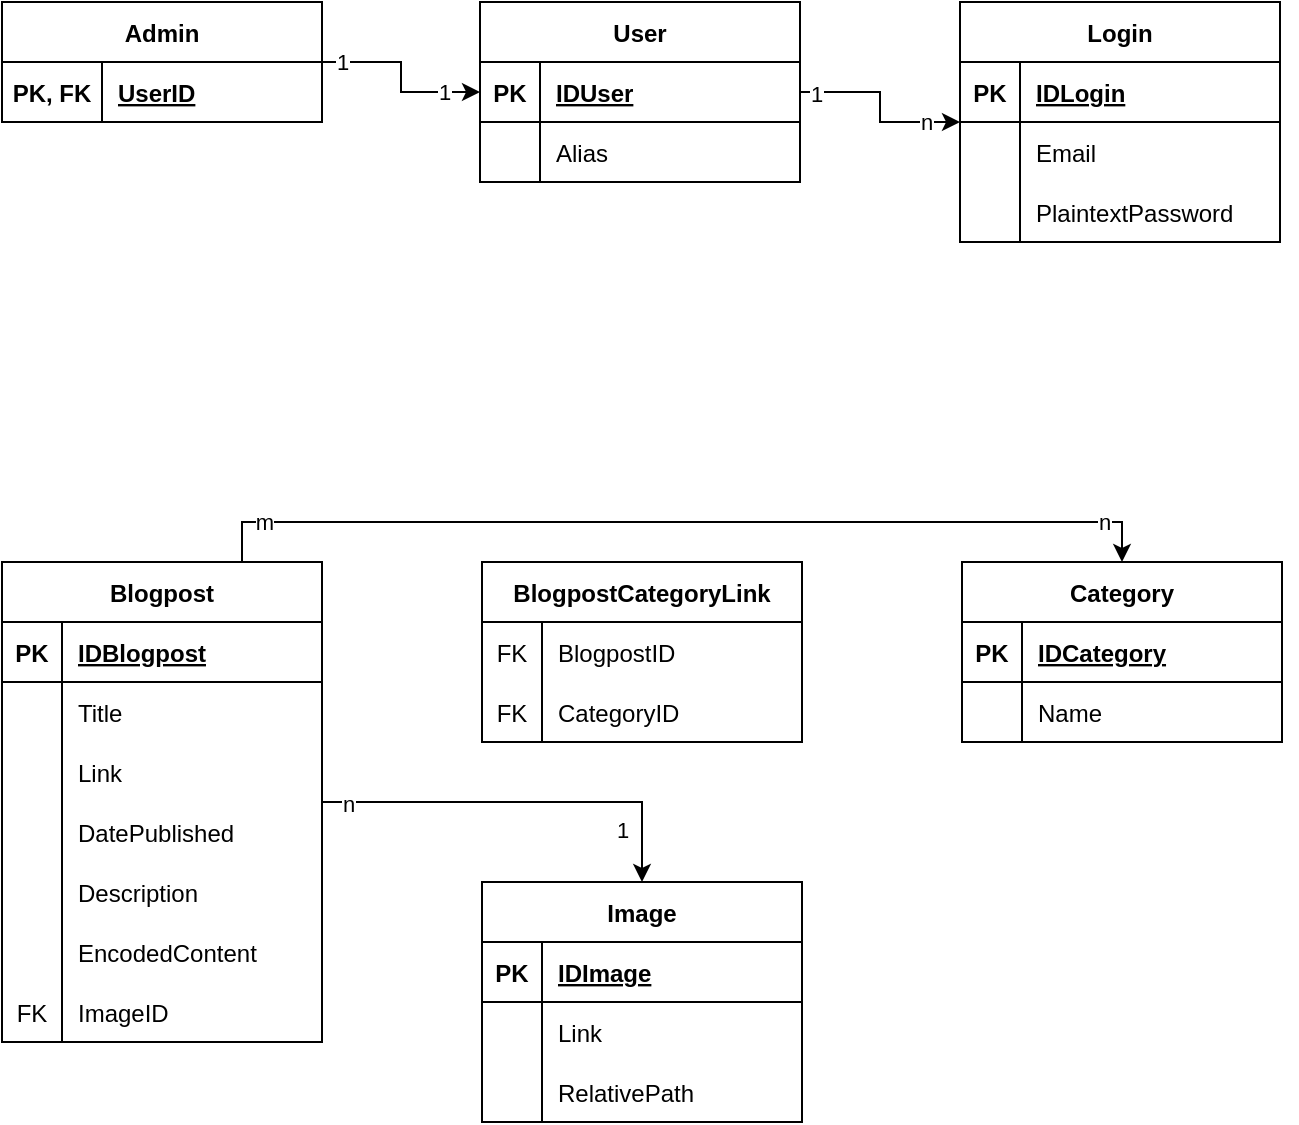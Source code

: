<mxfile version="20.8.16" type="device"><diagram name="Page-1" id="rkWctAtGyA-BczBtxdBE"><mxGraphModel dx="1182" dy="690" grid="1" gridSize="10" guides="1" tooltips="1" connect="1" arrows="1" fold="1" page="1" pageScale="1" pageWidth="827" pageHeight="1169" math="0" shadow="0"><root><mxCell id="0"/><mxCell id="1" parent="0"/><mxCell id="rwZAIBgYV59ZlRCjLPrW-91" style="edgeStyle=orthogonalEdgeStyle;rounded=0;orthogonalLoop=1;jettySize=auto;html=1;entryX=0.5;entryY=0;entryDx=0;entryDy=0;startArrow=none;startFill=0;" parent="1" source="rwZAIBgYV59ZlRCjLPrW-21" target="rwZAIBgYV59ZlRCjLPrW-41" edge="1"><mxGeometry relative="1" as="geometry"><Array as="points"><mxPoint x="240" y="340"/><mxPoint x="680" y="340"/></Array></mxGeometry></mxCell><mxCell id="rwZAIBgYV59ZlRCjLPrW-92" value="m" style="edgeLabel;html=1;align=center;verticalAlign=middle;resizable=0;points=[];" parent="rwZAIBgYV59ZlRCjLPrW-91" vertex="1" connectable="0"><mxGeometry x="-0.844" y="3" relative="1" as="geometry"><mxPoint x="-7" y="3" as="offset"/></mxGeometry></mxCell><mxCell id="rwZAIBgYV59ZlRCjLPrW-93" value="n" style="edgeLabel;html=1;align=center;verticalAlign=middle;resizable=0;points=[];" parent="rwZAIBgYV59ZlRCjLPrW-91" vertex="1" connectable="0"><mxGeometry x="0.844" relative="1" as="geometry"><mxPoint x="8" as="offset"/></mxGeometry></mxCell><mxCell id="rwZAIBgYV59ZlRCjLPrW-100" style="edgeStyle=orthogonalEdgeStyle;rounded=0;orthogonalLoop=1;jettySize=auto;html=1;entryX=0.5;entryY=0;entryDx=0;entryDy=0;startArrow=none;startFill=0;" parent="1" source="rwZAIBgYV59ZlRCjLPrW-21" target="rwZAIBgYV59ZlRCjLPrW-73" edge="1"><mxGeometry relative="1" as="geometry"/></mxCell><mxCell id="rwZAIBgYV59ZlRCjLPrW-101" value="n" style="edgeLabel;html=1;align=center;verticalAlign=middle;resizable=0;points=[];" parent="rwZAIBgYV59ZlRCjLPrW-100" vertex="1" connectable="0"><mxGeometry x="-0.874" y="-1" relative="1" as="geometry"><mxPoint as="offset"/></mxGeometry></mxCell><mxCell id="rwZAIBgYV59ZlRCjLPrW-102" value="1" style="edgeLabel;html=1;align=center;verticalAlign=middle;resizable=0;points=[];" parent="rwZAIBgYV59ZlRCjLPrW-100" vertex="1" connectable="0"><mxGeometry x="0.739" y="1" relative="1" as="geometry"><mxPoint x="-11" as="offset"/></mxGeometry></mxCell><mxCell id="rwZAIBgYV59ZlRCjLPrW-21" value="Blogpost" style="shape=table;startSize=30;container=1;collapsible=1;childLayout=tableLayout;fixedRows=1;rowLines=0;fontStyle=1;align=center;resizeLast=1;" parent="1" vertex="1"><mxGeometry x="120" y="360" width="160" height="240" as="geometry"/></mxCell><mxCell id="rwZAIBgYV59ZlRCjLPrW-22" value="" style="shape=tableRow;horizontal=0;startSize=0;swimlaneHead=0;swimlaneBody=0;fillColor=none;collapsible=0;dropTarget=0;points=[[0,0.5],[1,0.5]];portConstraint=eastwest;top=0;left=0;right=0;bottom=1;" parent="rwZAIBgYV59ZlRCjLPrW-21" vertex="1"><mxGeometry y="30" width="160" height="30" as="geometry"/></mxCell><mxCell id="rwZAIBgYV59ZlRCjLPrW-23" value="PK" style="shape=partialRectangle;connectable=0;fillColor=none;top=0;left=0;bottom=0;right=0;fontStyle=1;overflow=hidden;" parent="rwZAIBgYV59ZlRCjLPrW-22" vertex="1"><mxGeometry width="30" height="30" as="geometry"><mxRectangle width="30" height="30" as="alternateBounds"/></mxGeometry></mxCell><mxCell id="rwZAIBgYV59ZlRCjLPrW-24" value="IDBlogpost" style="shape=partialRectangle;connectable=0;fillColor=none;top=0;left=0;bottom=0;right=0;align=left;spacingLeft=6;fontStyle=5;overflow=hidden;" parent="rwZAIBgYV59ZlRCjLPrW-22" vertex="1"><mxGeometry x="30" width="130" height="30" as="geometry"><mxRectangle width="130" height="30" as="alternateBounds"/></mxGeometry></mxCell><mxCell id="rwZAIBgYV59ZlRCjLPrW-28" value="" style="shape=tableRow;horizontal=0;startSize=0;swimlaneHead=0;swimlaneBody=0;fillColor=none;collapsible=0;dropTarget=0;points=[[0,0.5],[1,0.5]];portConstraint=eastwest;top=0;left=0;right=0;bottom=0;" parent="rwZAIBgYV59ZlRCjLPrW-21" vertex="1"><mxGeometry y="60" width="160" height="30" as="geometry"/></mxCell><mxCell id="rwZAIBgYV59ZlRCjLPrW-29" value="" style="shape=partialRectangle;connectable=0;fillColor=none;top=0;left=0;bottom=0;right=0;editable=1;overflow=hidden;" parent="rwZAIBgYV59ZlRCjLPrW-28" vertex="1"><mxGeometry width="30" height="30" as="geometry"><mxRectangle width="30" height="30" as="alternateBounds"/></mxGeometry></mxCell><mxCell id="rwZAIBgYV59ZlRCjLPrW-30" value="Title" style="shape=partialRectangle;connectable=0;fillColor=none;top=0;left=0;bottom=0;right=0;align=left;spacingLeft=6;overflow=hidden;" parent="rwZAIBgYV59ZlRCjLPrW-28" vertex="1"><mxGeometry x="30" width="130" height="30" as="geometry"><mxRectangle width="130" height="30" as="alternateBounds"/></mxGeometry></mxCell><mxCell id="rwZAIBgYV59ZlRCjLPrW-31" value="" style="shape=tableRow;horizontal=0;startSize=0;swimlaneHead=0;swimlaneBody=0;fillColor=none;collapsible=0;dropTarget=0;points=[[0,0.5],[1,0.5]];portConstraint=eastwest;top=0;left=0;right=0;bottom=0;" parent="rwZAIBgYV59ZlRCjLPrW-21" vertex="1"><mxGeometry y="90" width="160" height="30" as="geometry"/></mxCell><mxCell id="rwZAIBgYV59ZlRCjLPrW-32" value="" style="shape=partialRectangle;connectable=0;fillColor=none;top=0;left=0;bottom=0;right=0;editable=1;overflow=hidden;" parent="rwZAIBgYV59ZlRCjLPrW-31" vertex="1"><mxGeometry width="30" height="30" as="geometry"><mxRectangle width="30" height="30" as="alternateBounds"/></mxGeometry></mxCell><mxCell id="rwZAIBgYV59ZlRCjLPrW-33" value="Link" style="shape=partialRectangle;connectable=0;fillColor=none;top=0;left=0;bottom=0;right=0;align=left;spacingLeft=6;overflow=hidden;" parent="rwZAIBgYV59ZlRCjLPrW-31" vertex="1"><mxGeometry x="30" width="130" height="30" as="geometry"><mxRectangle width="130" height="30" as="alternateBounds"/></mxGeometry></mxCell><mxCell id="rwZAIBgYV59ZlRCjLPrW-25" value="" style="shape=tableRow;horizontal=0;startSize=0;swimlaneHead=0;swimlaneBody=0;fillColor=none;collapsible=0;dropTarget=0;points=[[0,0.5],[1,0.5]];portConstraint=eastwest;top=0;left=0;right=0;bottom=0;" parent="rwZAIBgYV59ZlRCjLPrW-21" vertex="1"><mxGeometry y="120" width="160" height="30" as="geometry"/></mxCell><mxCell id="rwZAIBgYV59ZlRCjLPrW-26" value="" style="shape=partialRectangle;connectable=0;fillColor=none;top=0;left=0;bottom=0;right=0;editable=1;overflow=hidden;" parent="rwZAIBgYV59ZlRCjLPrW-25" vertex="1"><mxGeometry width="30" height="30" as="geometry"><mxRectangle width="30" height="30" as="alternateBounds"/></mxGeometry></mxCell><mxCell id="rwZAIBgYV59ZlRCjLPrW-27" value="DatePublished" style="shape=partialRectangle;connectable=0;fillColor=none;top=0;left=0;bottom=0;right=0;align=left;spacingLeft=6;overflow=hidden;" parent="rwZAIBgYV59ZlRCjLPrW-25" vertex="1"><mxGeometry x="30" width="130" height="30" as="geometry"><mxRectangle width="130" height="30" as="alternateBounds"/></mxGeometry></mxCell><mxCell id="rwZAIBgYV59ZlRCjLPrW-35" value="" style="shape=tableRow;horizontal=0;startSize=0;swimlaneHead=0;swimlaneBody=0;fillColor=none;collapsible=0;dropTarget=0;points=[[0,0.5],[1,0.5]];portConstraint=eastwest;top=0;left=0;right=0;bottom=0;" parent="rwZAIBgYV59ZlRCjLPrW-21" vertex="1"><mxGeometry y="150" width="160" height="30" as="geometry"/></mxCell><mxCell id="rwZAIBgYV59ZlRCjLPrW-36" value="" style="shape=partialRectangle;connectable=0;fillColor=none;top=0;left=0;bottom=0;right=0;editable=1;overflow=hidden;" parent="rwZAIBgYV59ZlRCjLPrW-35" vertex="1"><mxGeometry width="30" height="30" as="geometry"><mxRectangle width="30" height="30" as="alternateBounds"/></mxGeometry></mxCell><mxCell id="rwZAIBgYV59ZlRCjLPrW-37" value="Description" style="shape=partialRectangle;connectable=0;fillColor=none;top=0;left=0;bottom=0;right=0;align=left;spacingLeft=6;overflow=hidden;" parent="rwZAIBgYV59ZlRCjLPrW-35" vertex="1"><mxGeometry x="30" width="130" height="30" as="geometry"><mxRectangle width="130" height="30" as="alternateBounds"/></mxGeometry></mxCell><mxCell id="rwZAIBgYV59ZlRCjLPrW-38" value="" style="shape=tableRow;horizontal=0;startSize=0;swimlaneHead=0;swimlaneBody=0;fillColor=none;collapsible=0;dropTarget=0;points=[[0,0.5],[1,0.5]];portConstraint=eastwest;top=0;left=0;right=0;bottom=0;" parent="rwZAIBgYV59ZlRCjLPrW-21" vertex="1"><mxGeometry y="180" width="160" height="30" as="geometry"/></mxCell><mxCell id="rwZAIBgYV59ZlRCjLPrW-39" value="" style="shape=partialRectangle;connectable=0;fillColor=none;top=0;left=0;bottom=0;right=0;editable=1;overflow=hidden;" parent="rwZAIBgYV59ZlRCjLPrW-38" vertex="1"><mxGeometry width="30" height="30" as="geometry"><mxRectangle width="30" height="30" as="alternateBounds"/></mxGeometry></mxCell><mxCell id="rwZAIBgYV59ZlRCjLPrW-40" value="EncodedContent" style="shape=partialRectangle;connectable=0;fillColor=none;top=0;left=0;bottom=0;right=0;align=left;spacingLeft=6;overflow=hidden;" parent="rwZAIBgYV59ZlRCjLPrW-38" vertex="1"><mxGeometry x="30" width="130" height="30" as="geometry"><mxRectangle width="130" height="30" as="alternateBounds"/></mxGeometry></mxCell><mxCell id="ZjbkfLtOdLKky6cV1Gtb-37" value="" style="shape=tableRow;horizontal=0;startSize=0;swimlaneHead=0;swimlaneBody=0;fillColor=none;collapsible=0;dropTarget=0;points=[[0,0.5],[1,0.5]];portConstraint=eastwest;top=0;left=0;right=0;bottom=0;" vertex="1" parent="rwZAIBgYV59ZlRCjLPrW-21"><mxGeometry y="210" width="160" height="30" as="geometry"/></mxCell><mxCell id="ZjbkfLtOdLKky6cV1Gtb-38" value="FK" style="shape=partialRectangle;connectable=0;fillColor=none;top=0;left=0;bottom=0;right=0;editable=1;overflow=hidden;" vertex="1" parent="ZjbkfLtOdLKky6cV1Gtb-37"><mxGeometry width="30" height="30" as="geometry"><mxRectangle width="30" height="30" as="alternateBounds"/></mxGeometry></mxCell><mxCell id="ZjbkfLtOdLKky6cV1Gtb-39" value="ImageID" style="shape=partialRectangle;connectable=0;fillColor=none;top=0;left=0;bottom=0;right=0;align=left;spacingLeft=6;overflow=hidden;" vertex="1" parent="ZjbkfLtOdLKky6cV1Gtb-37"><mxGeometry x="30" width="130" height="30" as="geometry"><mxRectangle width="130" height="30" as="alternateBounds"/></mxGeometry></mxCell><mxCell id="rwZAIBgYV59ZlRCjLPrW-41" value="Category" style="shape=table;startSize=30;container=1;collapsible=1;childLayout=tableLayout;fixedRows=1;rowLines=0;fontStyle=1;align=center;resizeLast=1;" parent="1" vertex="1"><mxGeometry x="600" y="360" width="160" height="90" as="geometry"/></mxCell><mxCell id="rwZAIBgYV59ZlRCjLPrW-42" value="" style="shape=tableRow;horizontal=0;startSize=0;swimlaneHead=0;swimlaneBody=0;fillColor=none;collapsible=0;dropTarget=0;points=[[0,0.5],[1,0.5]];portConstraint=eastwest;top=0;left=0;right=0;bottom=1;" parent="rwZAIBgYV59ZlRCjLPrW-41" vertex="1"><mxGeometry y="30" width="160" height="30" as="geometry"/></mxCell><mxCell id="rwZAIBgYV59ZlRCjLPrW-43" value="PK" style="shape=partialRectangle;connectable=0;fillColor=none;top=0;left=0;bottom=0;right=0;fontStyle=1;overflow=hidden;" parent="rwZAIBgYV59ZlRCjLPrW-42" vertex="1"><mxGeometry width="30" height="30" as="geometry"><mxRectangle width="30" height="30" as="alternateBounds"/></mxGeometry></mxCell><mxCell id="rwZAIBgYV59ZlRCjLPrW-44" value="IDCategory" style="shape=partialRectangle;connectable=0;fillColor=none;top=0;left=0;bottom=0;right=0;align=left;spacingLeft=6;fontStyle=5;overflow=hidden;" parent="rwZAIBgYV59ZlRCjLPrW-42" vertex="1"><mxGeometry x="30" width="130" height="30" as="geometry"><mxRectangle width="130" height="30" as="alternateBounds"/></mxGeometry></mxCell><mxCell id="rwZAIBgYV59ZlRCjLPrW-45" value="" style="shape=tableRow;horizontal=0;startSize=0;swimlaneHead=0;swimlaneBody=0;fillColor=none;collapsible=0;dropTarget=0;points=[[0,0.5],[1,0.5]];portConstraint=eastwest;top=0;left=0;right=0;bottom=0;" parent="rwZAIBgYV59ZlRCjLPrW-41" vertex="1"><mxGeometry y="60" width="160" height="30" as="geometry"/></mxCell><mxCell id="rwZAIBgYV59ZlRCjLPrW-46" value="" style="shape=partialRectangle;connectable=0;fillColor=none;top=0;left=0;bottom=0;right=0;editable=1;overflow=hidden;" parent="rwZAIBgYV59ZlRCjLPrW-45" vertex="1"><mxGeometry width="30" height="30" as="geometry"><mxRectangle width="30" height="30" as="alternateBounds"/></mxGeometry></mxCell><mxCell id="rwZAIBgYV59ZlRCjLPrW-47" value="Name" style="shape=partialRectangle;connectable=0;fillColor=none;top=0;left=0;bottom=0;right=0;align=left;spacingLeft=6;overflow=hidden;" parent="rwZAIBgYV59ZlRCjLPrW-45" vertex="1"><mxGeometry x="30" width="130" height="30" as="geometry"><mxRectangle width="130" height="30" as="alternateBounds"/></mxGeometry></mxCell><mxCell id="rwZAIBgYV59ZlRCjLPrW-60" value="BlogpostCategoryLink" style="shape=table;startSize=30;container=1;collapsible=1;childLayout=tableLayout;fixedRows=1;rowLines=0;fontStyle=1;align=center;resizeLast=1;" parent="1" vertex="1"><mxGeometry x="360" y="360" width="160" height="90" as="geometry"/></mxCell><mxCell id="rwZAIBgYV59ZlRCjLPrW-64" value="" style="shape=tableRow;horizontal=0;startSize=0;swimlaneHead=0;swimlaneBody=0;fillColor=none;collapsible=0;dropTarget=0;points=[[0,0.5],[1,0.5]];portConstraint=eastwest;top=0;left=0;right=0;bottom=0;" parent="rwZAIBgYV59ZlRCjLPrW-60" vertex="1"><mxGeometry y="30" width="160" height="30" as="geometry"/></mxCell><mxCell id="rwZAIBgYV59ZlRCjLPrW-65" value="FK" style="shape=partialRectangle;connectable=0;fillColor=none;top=0;left=0;bottom=0;right=0;editable=1;overflow=hidden;" parent="rwZAIBgYV59ZlRCjLPrW-64" vertex="1"><mxGeometry width="30" height="30" as="geometry"><mxRectangle width="30" height="30" as="alternateBounds"/></mxGeometry></mxCell><mxCell id="rwZAIBgYV59ZlRCjLPrW-66" value="BlogpostID" style="shape=partialRectangle;connectable=0;fillColor=none;top=0;left=0;bottom=0;right=0;align=left;spacingLeft=6;overflow=hidden;" parent="rwZAIBgYV59ZlRCjLPrW-64" vertex="1"><mxGeometry x="30" width="130" height="30" as="geometry"><mxRectangle width="130" height="30" as="alternateBounds"/></mxGeometry></mxCell><mxCell id="rwZAIBgYV59ZlRCjLPrW-67" value="" style="shape=tableRow;horizontal=0;startSize=0;swimlaneHead=0;swimlaneBody=0;fillColor=none;collapsible=0;dropTarget=0;points=[[0,0.5],[1,0.5]];portConstraint=eastwest;top=0;left=0;right=0;bottom=0;" parent="rwZAIBgYV59ZlRCjLPrW-60" vertex="1"><mxGeometry y="60" width="160" height="30" as="geometry"/></mxCell><mxCell id="rwZAIBgYV59ZlRCjLPrW-68" value="FK" style="shape=partialRectangle;connectable=0;fillColor=none;top=0;left=0;bottom=0;right=0;editable=1;overflow=hidden;" parent="rwZAIBgYV59ZlRCjLPrW-67" vertex="1"><mxGeometry width="30" height="30" as="geometry"><mxRectangle width="30" height="30" as="alternateBounds"/></mxGeometry></mxCell><mxCell id="rwZAIBgYV59ZlRCjLPrW-69" value="CategoryID" style="shape=partialRectangle;connectable=0;fillColor=none;top=0;left=0;bottom=0;right=0;align=left;spacingLeft=6;overflow=hidden;" parent="rwZAIBgYV59ZlRCjLPrW-67" vertex="1"><mxGeometry x="30" width="130" height="30" as="geometry"><mxRectangle width="130" height="30" as="alternateBounds"/></mxGeometry></mxCell><mxCell id="rwZAIBgYV59ZlRCjLPrW-73" value="Image" style="shape=table;startSize=30;container=1;collapsible=1;childLayout=tableLayout;fixedRows=1;rowLines=0;fontStyle=1;align=center;resizeLast=1;" parent="1" vertex="1"><mxGeometry x="360" y="520" width="160" height="120" as="geometry"/></mxCell><mxCell id="rwZAIBgYV59ZlRCjLPrW-74" value="" style="shape=tableRow;horizontal=0;startSize=0;swimlaneHead=0;swimlaneBody=0;fillColor=none;collapsible=0;dropTarget=0;points=[[0,0.5],[1,0.5]];portConstraint=eastwest;top=0;left=0;right=0;bottom=1;" parent="rwZAIBgYV59ZlRCjLPrW-73" vertex="1"><mxGeometry y="30" width="160" height="30" as="geometry"/></mxCell><mxCell id="rwZAIBgYV59ZlRCjLPrW-75" value="PK" style="shape=partialRectangle;connectable=0;fillColor=none;top=0;left=0;bottom=0;right=0;fontStyle=1;overflow=hidden;" parent="rwZAIBgYV59ZlRCjLPrW-74" vertex="1"><mxGeometry width="30" height="30" as="geometry"><mxRectangle width="30" height="30" as="alternateBounds"/></mxGeometry></mxCell><mxCell id="rwZAIBgYV59ZlRCjLPrW-76" value="IDImage" style="shape=partialRectangle;connectable=0;fillColor=none;top=0;left=0;bottom=0;right=0;align=left;spacingLeft=6;fontStyle=5;overflow=hidden;" parent="rwZAIBgYV59ZlRCjLPrW-74" vertex="1"><mxGeometry x="30" width="130" height="30" as="geometry"><mxRectangle width="130" height="30" as="alternateBounds"/></mxGeometry></mxCell><mxCell id="rwZAIBgYV59ZlRCjLPrW-103" value="" style="shape=tableRow;horizontal=0;startSize=0;swimlaneHead=0;swimlaneBody=0;fillColor=none;collapsible=0;dropTarget=0;points=[[0,0.5],[1,0.5]];portConstraint=eastwest;top=0;left=0;right=0;bottom=0;" parent="rwZAIBgYV59ZlRCjLPrW-73" vertex="1"><mxGeometry y="60" width="160" height="30" as="geometry"/></mxCell><mxCell id="rwZAIBgYV59ZlRCjLPrW-104" value="" style="shape=partialRectangle;connectable=0;fillColor=none;top=0;left=0;bottom=0;right=0;editable=1;overflow=hidden;" parent="rwZAIBgYV59ZlRCjLPrW-103" vertex="1"><mxGeometry width="30" height="30" as="geometry"><mxRectangle width="30" height="30" as="alternateBounds"/></mxGeometry></mxCell><mxCell id="rwZAIBgYV59ZlRCjLPrW-105" value="Link" style="shape=partialRectangle;connectable=0;fillColor=none;top=0;left=0;bottom=0;right=0;align=left;spacingLeft=6;overflow=hidden;" parent="rwZAIBgYV59ZlRCjLPrW-103" vertex="1"><mxGeometry x="30" width="130" height="30" as="geometry"><mxRectangle width="130" height="30" as="alternateBounds"/></mxGeometry></mxCell><mxCell id="rwZAIBgYV59ZlRCjLPrW-77" value="" style="shape=tableRow;horizontal=0;startSize=0;swimlaneHead=0;swimlaneBody=0;fillColor=none;collapsible=0;dropTarget=0;points=[[0,0.5],[1,0.5]];portConstraint=eastwest;top=0;left=0;right=0;bottom=0;" parent="rwZAIBgYV59ZlRCjLPrW-73" vertex="1"><mxGeometry y="90" width="160" height="30" as="geometry"/></mxCell><mxCell id="rwZAIBgYV59ZlRCjLPrW-78" value="" style="shape=partialRectangle;connectable=0;fillColor=none;top=0;left=0;bottom=0;right=0;editable=1;overflow=hidden;" parent="rwZAIBgYV59ZlRCjLPrW-77" vertex="1"><mxGeometry width="30" height="30" as="geometry"><mxRectangle width="30" height="30" as="alternateBounds"/></mxGeometry></mxCell><mxCell id="rwZAIBgYV59ZlRCjLPrW-79" value="RelativePath" style="shape=partialRectangle;connectable=0;fillColor=none;top=0;left=0;bottom=0;right=0;align=left;spacingLeft=6;overflow=hidden;" parent="rwZAIBgYV59ZlRCjLPrW-77" vertex="1"><mxGeometry x="30" width="130" height="30" as="geometry"><mxRectangle width="130" height="30" as="alternateBounds"/></mxGeometry></mxCell><mxCell id="ZjbkfLtOdLKky6cV1Gtb-23" style="edgeStyle=orthogonalEdgeStyle;rounded=0;orthogonalLoop=1;jettySize=auto;html=1;" edge="1" parent="1" source="ZjbkfLtOdLKky6cV1Gtb-1" target="ZjbkfLtOdLKky6cV1Gtb-9"><mxGeometry relative="1" as="geometry"/></mxCell><mxCell id="ZjbkfLtOdLKky6cV1Gtb-24" value="1" style="edgeLabel;html=1;align=center;verticalAlign=middle;resizable=0;points=[];" vertex="1" connectable="0" parent="ZjbkfLtOdLKky6cV1Gtb-23"><mxGeometry x="-0.829" y="-1" relative="1" as="geometry"><mxPoint as="offset"/></mxGeometry></mxCell><mxCell id="ZjbkfLtOdLKky6cV1Gtb-25" value="n" style="edgeLabel;html=1;align=center;verticalAlign=middle;resizable=0;points=[];" vertex="1" connectable="0" parent="ZjbkfLtOdLKky6cV1Gtb-23"><mxGeometry x="0.822" relative="1" as="geometry"><mxPoint x="-9" as="offset"/></mxGeometry></mxCell><mxCell id="ZjbkfLtOdLKky6cV1Gtb-1" value="User" style="shape=table;startSize=30;container=1;collapsible=1;childLayout=tableLayout;fixedRows=1;rowLines=0;fontStyle=1;align=center;resizeLast=1;" vertex="1" parent="1"><mxGeometry x="359" y="80" width="160" height="90" as="geometry"/></mxCell><mxCell id="ZjbkfLtOdLKky6cV1Gtb-2" value="" style="shape=tableRow;horizontal=0;startSize=0;swimlaneHead=0;swimlaneBody=0;fillColor=none;collapsible=0;dropTarget=0;points=[[0,0.5],[1,0.5]];portConstraint=eastwest;top=0;left=0;right=0;bottom=1;" vertex="1" parent="ZjbkfLtOdLKky6cV1Gtb-1"><mxGeometry y="30" width="160" height="30" as="geometry"/></mxCell><mxCell id="ZjbkfLtOdLKky6cV1Gtb-3" value="PK" style="shape=partialRectangle;connectable=0;fillColor=none;top=0;left=0;bottom=0;right=0;fontStyle=1;overflow=hidden;" vertex="1" parent="ZjbkfLtOdLKky6cV1Gtb-2"><mxGeometry width="30" height="30" as="geometry"><mxRectangle width="30" height="30" as="alternateBounds"/></mxGeometry></mxCell><mxCell id="ZjbkfLtOdLKky6cV1Gtb-4" value="IDUser" style="shape=partialRectangle;connectable=0;fillColor=none;top=0;left=0;bottom=0;right=0;align=left;spacingLeft=6;fontStyle=5;overflow=hidden;" vertex="1" parent="ZjbkfLtOdLKky6cV1Gtb-2"><mxGeometry x="30" width="130" height="30" as="geometry"><mxRectangle width="130" height="30" as="alternateBounds"/></mxGeometry></mxCell><mxCell id="ZjbkfLtOdLKky6cV1Gtb-5" value="" style="shape=tableRow;horizontal=0;startSize=0;swimlaneHead=0;swimlaneBody=0;fillColor=none;collapsible=0;dropTarget=0;points=[[0,0.5],[1,0.5]];portConstraint=eastwest;top=0;left=0;right=0;bottom=0;" vertex="1" parent="ZjbkfLtOdLKky6cV1Gtb-1"><mxGeometry y="60" width="160" height="30" as="geometry"/></mxCell><mxCell id="ZjbkfLtOdLKky6cV1Gtb-6" value="" style="shape=partialRectangle;connectable=0;fillColor=none;top=0;left=0;bottom=0;right=0;editable=1;overflow=hidden;" vertex="1" parent="ZjbkfLtOdLKky6cV1Gtb-5"><mxGeometry width="30" height="30" as="geometry"><mxRectangle width="30" height="30" as="alternateBounds"/></mxGeometry></mxCell><mxCell id="ZjbkfLtOdLKky6cV1Gtb-7" value="Alias" style="shape=partialRectangle;connectable=0;fillColor=none;top=0;left=0;bottom=0;right=0;align=left;spacingLeft=6;overflow=hidden;" vertex="1" parent="ZjbkfLtOdLKky6cV1Gtb-5"><mxGeometry x="30" width="130" height="30" as="geometry"><mxRectangle width="130" height="30" as="alternateBounds"/></mxGeometry></mxCell><mxCell id="ZjbkfLtOdLKky6cV1Gtb-8" style="edgeStyle=orthogonalEdgeStyle;rounded=0;orthogonalLoop=1;jettySize=auto;html=1;exitX=1;exitY=0.5;exitDx=0;exitDy=0;" edge="1" parent="ZjbkfLtOdLKky6cV1Gtb-1" source="ZjbkfLtOdLKky6cV1Gtb-2" target="ZjbkfLtOdLKky6cV1Gtb-2"><mxGeometry relative="1" as="geometry"/></mxCell><mxCell id="ZjbkfLtOdLKky6cV1Gtb-9" value="Login" style="shape=table;startSize=30;container=1;collapsible=1;childLayout=tableLayout;fixedRows=1;rowLines=0;fontStyle=1;align=center;resizeLast=1;" vertex="1" parent="1"><mxGeometry x="599" y="80" width="160" height="120" as="geometry"/></mxCell><mxCell id="ZjbkfLtOdLKky6cV1Gtb-10" value="" style="shape=tableRow;horizontal=0;startSize=0;swimlaneHead=0;swimlaneBody=0;fillColor=none;collapsible=0;dropTarget=0;points=[[0,0.5],[1,0.5]];portConstraint=eastwest;top=0;left=0;right=0;bottom=1;" vertex="1" parent="ZjbkfLtOdLKky6cV1Gtb-9"><mxGeometry y="30" width="160" height="30" as="geometry"/></mxCell><mxCell id="ZjbkfLtOdLKky6cV1Gtb-11" value="PK" style="shape=partialRectangle;connectable=0;fillColor=none;top=0;left=0;bottom=0;right=0;fontStyle=1;overflow=hidden;" vertex="1" parent="ZjbkfLtOdLKky6cV1Gtb-10"><mxGeometry width="30" height="30" as="geometry"><mxRectangle width="30" height="30" as="alternateBounds"/></mxGeometry></mxCell><mxCell id="ZjbkfLtOdLKky6cV1Gtb-12" value="IDLogin" style="shape=partialRectangle;connectable=0;fillColor=none;top=0;left=0;bottom=0;right=0;align=left;spacingLeft=6;fontStyle=5;overflow=hidden;" vertex="1" parent="ZjbkfLtOdLKky6cV1Gtb-10"><mxGeometry x="30" width="130" height="30" as="geometry"><mxRectangle width="130" height="30" as="alternateBounds"/></mxGeometry></mxCell><mxCell id="ZjbkfLtOdLKky6cV1Gtb-13" value="" style="shape=tableRow;horizontal=0;startSize=0;swimlaneHead=0;swimlaneBody=0;fillColor=none;collapsible=0;dropTarget=0;points=[[0,0.5],[1,0.5]];portConstraint=eastwest;top=0;left=0;right=0;bottom=0;" vertex="1" parent="ZjbkfLtOdLKky6cV1Gtb-9"><mxGeometry y="60" width="160" height="30" as="geometry"/></mxCell><mxCell id="ZjbkfLtOdLKky6cV1Gtb-14" value="" style="shape=partialRectangle;connectable=0;fillColor=none;top=0;left=0;bottom=0;right=0;editable=1;overflow=hidden;" vertex="1" parent="ZjbkfLtOdLKky6cV1Gtb-13"><mxGeometry width="30" height="30" as="geometry"><mxRectangle width="30" height="30" as="alternateBounds"/></mxGeometry></mxCell><mxCell id="ZjbkfLtOdLKky6cV1Gtb-15" value="Email" style="shape=partialRectangle;connectable=0;fillColor=none;top=0;left=0;bottom=0;right=0;align=left;spacingLeft=6;overflow=hidden;" vertex="1" parent="ZjbkfLtOdLKky6cV1Gtb-13"><mxGeometry x="30" width="130" height="30" as="geometry"><mxRectangle width="130" height="30" as="alternateBounds"/></mxGeometry></mxCell><mxCell id="ZjbkfLtOdLKky6cV1Gtb-16" style="edgeStyle=orthogonalEdgeStyle;rounded=0;orthogonalLoop=1;jettySize=auto;html=1;exitX=1;exitY=0.5;exitDx=0;exitDy=0;" edge="1" parent="ZjbkfLtOdLKky6cV1Gtb-9" source="ZjbkfLtOdLKky6cV1Gtb-10" target="ZjbkfLtOdLKky6cV1Gtb-10"><mxGeometry relative="1" as="geometry"/></mxCell><mxCell id="ZjbkfLtOdLKky6cV1Gtb-20" value="" style="shape=tableRow;horizontal=0;startSize=0;swimlaneHead=0;swimlaneBody=0;fillColor=none;collapsible=0;dropTarget=0;points=[[0,0.5],[1,0.5]];portConstraint=eastwest;top=0;left=0;right=0;bottom=0;" vertex="1" parent="ZjbkfLtOdLKky6cV1Gtb-9"><mxGeometry y="90" width="160" height="30" as="geometry"/></mxCell><mxCell id="ZjbkfLtOdLKky6cV1Gtb-21" value="" style="shape=partialRectangle;connectable=0;fillColor=none;top=0;left=0;bottom=0;right=0;editable=1;overflow=hidden;" vertex="1" parent="ZjbkfLtOdLKky6cV1Gtb-20"><mxGeometry width="30" height="30" as="geometry"><mxRectangle width="30" height="30" as="alternateBounds"/></mxGeometry></mxCell><mxCell id="ZjbkfLtOdLKky6cV1Gtb-22" value="PlaintextPassword" style="shape=partialRectangle;connectable=0;fillColor=none;top=0;left=0;bottom=0;right=0;align=left;spacingLeft=6;overflow=hidden;" vertex="1" parent="ZjbkfLtOdLKky6cV1Gtb-20"><mxGeometry x="30" width="130" height="30" as="geometry"><mxRectangle width="130" height="30" as="alternateBounds"/></mxGeometry></mxCell><mxCell id="ZjbkfLtOdLKky6cV1Gtb-34" style="edgeStyle=orthogonalEdgeStyle;rounded=0;orthogonalLoop=1;jettySize=auto;html=1;" edge="1" parent="1" source="ZjbkfLtOdLKky6cV1Gtb-26" target="ZjbkfLtOdLKky6cV1Gtb-1"><mxGeometry relative="1" as="geometry"/></mxCell><mxCell id="ZjbkfLtOdLKky6cV1Gtb-35" value="1" style="edgeLabel;html=1;align=center;verticalAlign=middle;resizable=0;points=[];" vertex="1" connectable="0" parent="ZjbkfLtOdLKky6cV1Gtb-34"><mxGeometry x="-0.791" relative="1" as="geometry"><mxPoint as="offset"/></mxGeometry></mxCell><mxCell id="ZjbkfLtOdLKky6cV1Gtb-36" value="1" style="edgeLabel;html=1;align=center;verticalAlign=middle;resizable=0;points=[];" vertex="1" connectable="0" parent="ZjbkfLtOdLKky6cV1Gtb-34"><mxGeometry x="0.753" relative="1" as="geometry"><mxPoint x="-7" as="offset"/></mxGeometry></mxCell><mxCell id="ZjbkfLtOdLKky6cV1Gtb-26" value="Admin" style="shape=table;startSize=30;container=1;collapsible=1;childLayout=tableLayout;fixedRows=1;rowLines=0;fontStyle=1;align=center;resizeLast=1;" vertex="1" parent="1"><mxGeometry x="120" y="80" width="160" height="60" as="geometry"/></mxCell><mxCell id="ZjbkfLtOdLKky6cV1Gtb-27" value="" style="shape=tableRow;horizontal=0;startSize=0;swimlaneHead=0;swimlaneBody=0;fillColor=none;collapsible=0;dropTarget=0;points=[[0,0.5],[1,0.5]];portConstraint=eastwest;top=0;left=0;right=0;bottom=1;" vertex="1" parent="ZjbkfLtOdLKky6cV1Gtb-26"><mxGeometry y="30" width="160" height="30" as="geometry"/></mxCell><mxCell id="ZjbkfLtOdLKky6cV1Gtb-28" value="PK, FK" style="shape=partialRectangle;connectable=0;fillColor=none;top=0;left=0;bottom=0;right=0;fontStyle=1;overflow=hidden;" vertex="1" parent="ZjbkfLtOdLKky6cV1Gtb-27"><mxGeometry width="50" height="30" as="geometry"><mxRectangle width="50" height="30" as="alternateBounds"/></mxGeometry></mxCell><mxCell id="ZjbkfLtOdLKky6cV1Gtb-29" value="UserID" style="shape=partialRectangle;connectable=0;fillColor=none;top=0;left=0;bottom=0;right=0;align=left;spacingLeft=6;fontStyle=5;overflow=hidden;" vertex="1" parent="ZjbkfLtOdLKky6cV1Gtb-27"><mxGeometry x="50" width="110" height="30" as="geometry"><mxRectangle width="110" height="30" as="alternateBounds"/></mxGeometry></mxCell><mxCell id="ZjbkfLtOdLKky6cV1Gtb-33" style="edgeStyle=orthogonalEdgeStyle;rounded=0;orthogonalLoop=1;jettySize=auto;html=1;exitX=1;exitY=0.5;exitDx=0;exitDy=0;" edge="1" parent="ZjbkfLtOdLKky6cV1Gtb-26" source="ZjbkfLtOdLKky6cV1Gtb-27" target="ZjbkfLtOdLKky6cV1Gtb-27"><mxGeometry relative="1" as="geometry"/></mxCell></root></mxGraphModel></diagram></mxfile>